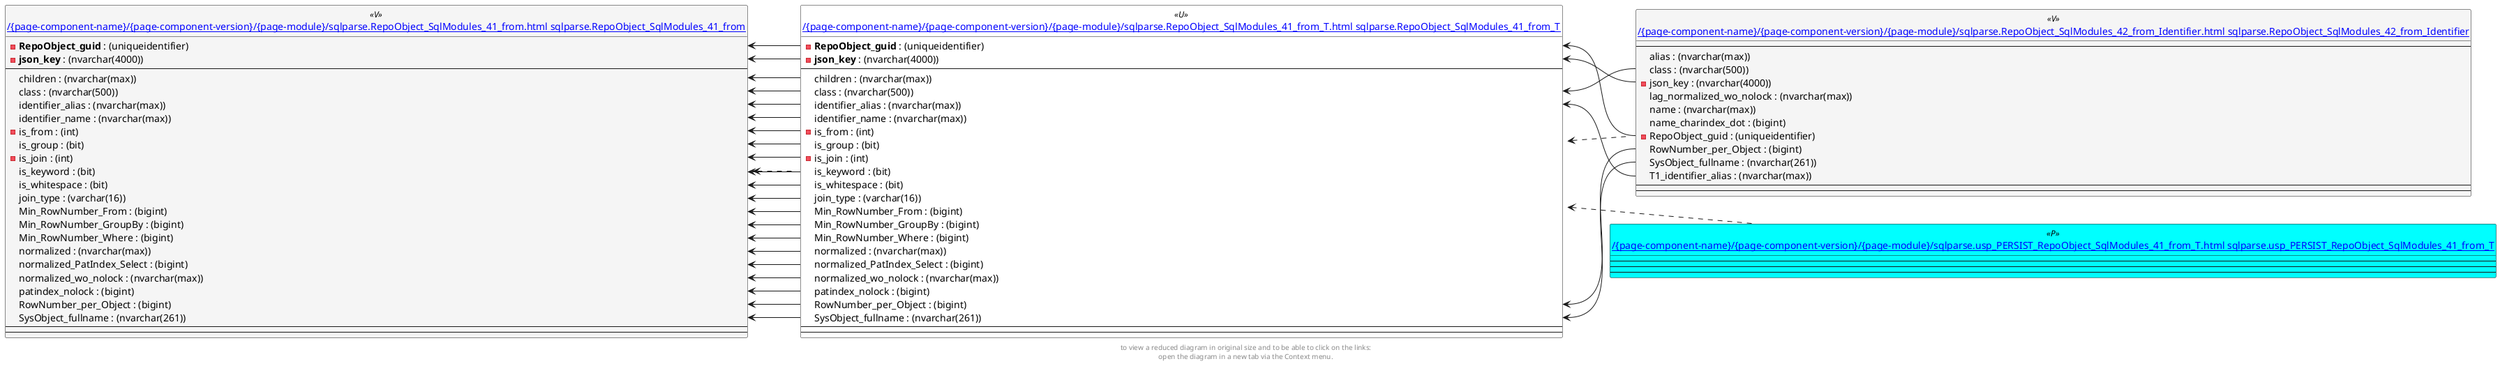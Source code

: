@startuml
left to right direction
'top to bottom direction
hide circle
'avoide "." issues:
set namespaceSeparator none


skinparam class {
  BackgroundColor White
  BackgroundColor<<FN>> Yellow
  BackgroundColor<<FS>> Yellow
  BackgroundColor<<FT>> LightGray
  BackgroundColor<<IF>> Yellow
  BackgroundColor<<IS>> Yellow
  BackgroundColor<<P>> Aqua
  BackgroundColor<<PC>> Aqua
  BackgroundColor<<SN>> Yellow
  BackgroundColor<<SO>> SlateBlue
  BackgroundColor<<TF>> LightGray
  BackgroundColor<<TR>> Tomato
  BackgroundColor<<U>> White
  BackgroundColor<<V>> WhiteSmoke
  BackgroundColor<<X>> Aqua
}


entity "[[{site-url}/{page-component-name}/{page-component-version}/{page-module}/sqlparse.RepoObject_SqlModules_41_from.html sqlparse.RepoObject_SqlModules_41_from]]" as sqlparse.RepoObject_SqlModules_41_from << V >> {
  - **RepoObject_guid** : (uniqueidentifier)
  - **json_key** : (nvarchar(4000))
  --
  children : (nvarchar(max))
  class : (nvarchar(500))
  identifier_alias : (nvarchar(max))
  identifier_name : (nvarchar(max))
  - is_from : (int)
  is_group : (bit)
  - is_join : (int)
  is_keyword : (bit)
  is_whitespace : (bit)
  join_type : (varchar(16))
  Min_RowNumber_From : (bigint)
  Min_RowNumber_GroupBy : (bigint)
  Min_RowNumber_Where : (bigint)
  normalized : (nvarchar(max))
  normalized_PatIndex_Select : (bigint)
  normalized_wo_nolock : (nvarchar(max))
  patindex_nolock : (bigint)
  RowNumber_per_Object : (bigint)
  SysObject_fullname : (nvarchar(261))
  --
  --
}

entity "[[{site-url}/{page-component-name}/{page-component-version}/{page-module}/sqlparse.RepoObject_SqlModules_41_from_T.html sqlparse.RepoObject_SqlModules_41_from_T]]" as sqlparse.RepoObject_SqlModules_41_from_T << U >> {
  - **RepoObject_guid** : (uniqueidentifier)
  - **json_key** : (nvarchar(4000))
  --
  children : (nvarchar(max))
  class : (nvarchar(500))
  identifier_alias : (nvarchar(max))
  identifier_name : (nvarchar(max))
  - is_from : (int)
  is_group : (bit)
  - is_join : (int)
  is_keyword : (bit)
  is_whitespace : (bit)
  join_type : (varchar(16))
  Min_RowNumber_From : (bigint)
  Min_RowNumber_GroupBy : (bigint)
  Min_RowNumber_Where : (bigint)
  normalized : (nvarchar(max))
  normalized_PatIndex_Select : (bigint)
  normalized_wo_nolock : (nvarchar(max))
  patindex_nolock : (bigint)
  RowNumber_per_Object : (bigint)
  SysObject_fullname : (nvarchar(261))
  --
  --
}

entity "[[{site-url}/{page-component-name}/{page-component-version}/{page-module}/sqlparse.RepoObject_SqlModules_42_from_Identifier.html sqlparse.RepoObject_SqlModules_42_from_Identifier]]" as sqlparse.RepoObject_SqlModules_42_from_Identifier << V >> {
  --
  alias : (nvarchar(max))
  class : (nvarchar(500))
  - json_key : (nvarchar(4000))
  lag_normalized_wo_nolock : (nvarchar(max))
  name : (nvarchar(max))
  name_charindex_dot : (bigint)
  - RepoObject_guid : (uniqueidentifier)
  RowNumber_per_Object : (bigint)
  SysObject_fullname : (nvarchar(261))
  T1_identifier_alias : (nvarchar(max))
  --
  --
}

entity "[[{site-url}/{page-component-name}/{page-component-version}/{page-module}/sqlparse.usp_PERSIST_RepoObject_SqlModules_41_from_T.html sqlparse.usp_PERSIST_RepoObject_SqlModules_41_from_T]]" as sqlparse.usp_PERSIST_RepoObject_SqlModules_41_from_T << P >> {
  --
  --
  --
}

sqlparse.RepoObject_SqlModules_41_from <.. sqlparse.RepoObject_SqlModules_41_from_T
sqlparse.RepoObject_SqlModules_41_from_T <.. sqlparse.RepoObject_SqlModules_42_from_Identifier
sqlparse.RepoObject_SqlModules_41_from_T <.. sqlparse.usp_PERSIST_RepoObject_SqlModules_41_from_T
sqlparse.RepoObject_SqlModules_41_from::children <-- sqlparse.RepoObject_SqlModules_41_from_T::children
sqlparse.RepoObject_SqlModules_41_from::class <-- sqlparse.RepoObject_SqlModules_41_from_T::class
sqlparse.RepoObject_SqlModules_41_from::identifier_alias <-- sqlparse.RepoObject_SqlModules_41_from_T::identifier_alias
sqlparse.RepoObject_SqlModules_41_from::identifier_name <-- sqlparse.RepoObject_SqlModules_41_from_T::identifier_name
sqlparse.RepoObject_SqlModules_41_from::is_from <-- sqlparse.RepoObject_SqlModules_41_from_T::is_from
sqlparse.RepoObject_SqlModules_41_from::is_group <-- sqlparse.RepoObject_SqlModules_41_from_T::is_group
sqlparse.RepoObject_SqlModules_41_from::is_join <-- sqlparse.RepoObject_SqlModules_41_from_T::is_join
sqlparse.RepoObject_SqlModules_41_from::is_keyword <-- sqlparse.RepoObject_SqlModules_41_from_T::is_keyword
sqlparse.RepoObject_SqlModules_41_from::is_whitespace <-- sqlparse.RepoObject_SqlModules_41_from_T::is_whitespace
sqlparse.RepoObject_SqlModules_41_from::join_type <-- sqlparse.RepoObject_SqlModules_41_from_T::join_type
sqlparse.RepoObject_SqlModules_41_from::json_key <-- sqlparse.RepoObject_SqlModules_41_from_T::json_key
sqlparse.RepoObject_SqlModules_41_from::Min_RowNumber_From <-- sqlparse.RepoObject_SqlModules_41_from_T::Min_RowNumber_From
sqlparse.RepoObject_SqlModules_41_from::Min_RowNumber_GroupBy <-- sqlparse.RepoObject_SqlModules_41_from_T::Min_RowNumber_GroupBy
sqlparse.RepoObject_SqlModules_41_from::Min_RowNumber_Where <-- sqlparse.RepoObject_SqlModules_41_from_T::Min_RowNumber_Where
sqlparse.RepoObject_SqlModules_41_from::normalized <-- sqlparse.RepoObject_SqlModules_41_from_T::normalized
sqlparse.RepoObject_SqlModules_41_from::normalized_PatIndex_Select <-- sqlparse.RepoObject_SqlModules_41_from_T::normalized_PatIndex_Select
sqlparse.RepoObject_SqlModules_41_from::normalized_wo_nolock <-- sqlparse.RepoObject_SqlModules_41_from_T::normalized_wo_nolock
sqlparse.RepoObject_SqlModules_41_from::patindex_nolock <-- sqlparse.RepoObject_SqlModules_41_from_T::patindex_nolock
sqlparse.RepoObject_SqlModules_41_from::RepoObject_guid <-- sqlparse.RepoObject_SqlModules_41_from_T::RepoObject_guid
sqlparse.RepoObject_SqlModules_41_from::RowNumber_per_Object <-- sqlparse.RepoObject_SqlModules_41_from_T::RowNumber_per_Object
sqlparse.RepoObject_SqlModules_41_from::SysObject_fullname <-- sqlparse.RepoObject_SqlModules_41_from_T::SysObject_fullname
sqlparse.RepoObject_SqlModules_41_from_T::class <-- sqlparse.RepoObject_SqlModules_42_from_Identifier::class
sqlparse.RepoObject_SqlModules_41_from_T::identifier_alias <-- sqlparse.RepoObject_SqlModules_42_from_Identifier::T1_identifier_alias
sqlparse.RepoObject_SqlModules_41_from_T::json_key <-- sqlparse.RepoObject_SqlModules_42_from_Identifier::json_key
sqlparse.RepoObject_SqlModules_41_from_T::RepoObject_guid <-- sqlparse.RepoObject_SqlModules_42_from_Identifier::RepoObject_guid
sqlparse.RepoObject_SqlModules_41_from_T::RowNumber_per_Object <-- sqlparse.RepoObject_SqlModules_42_from_Identifier::RowNumber_per_Object
sqlparse.RepoObject_SqlModules_41_from_T::SysObject_fullname <-- sqlparse.RepoObject_SqlModules_42_from_Identifier::SysObject_fullname
footer
to view a reduced diagram in original size and to be able to click on the links:
open the diagram in a new tab via the Context menu.
end footer

@enduml

